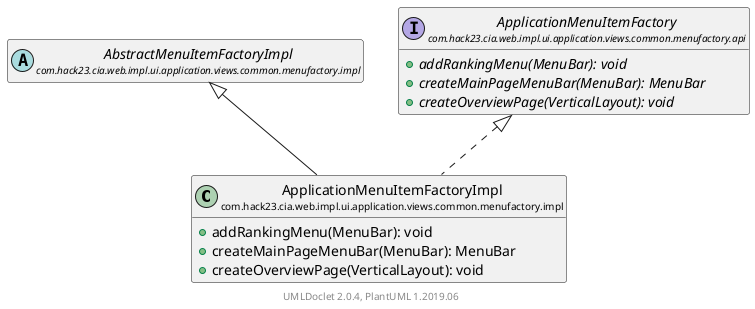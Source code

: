 @startuml
    set namespaceSeparator none
    hide empty fields
    hide empty methods

    class "<size:14>ApplicationMenuItemFactoryImpl\n<size:10>com.hack23.cia.web.impl.ui.application.views.common.menufactory.impl" as com.hack23.cia.web.impl.ui.application.views.common.menufactory.impl.ApplicationMenuItemFactoryImpl [[ApplicationMenuItemFactoryImpl.html]] {
        +addRankingMenu(MenuBar): void
        +createMainPageMenuBar(MenuBar): MenuBar
        +createOverviewPage(VerticalLayout): void
    }

    abstract class "<size:14>AbstractMenuItemFactoryImpl\n<size:10>com.hack23.cia.web.impl.ui.application.views.common.menufactory.impl" as com.hack23.cia.web.impl.ui.application.views.common.menufactory.impl.AbstractMenuItemFactoryImpl [[AbstractMenuItemFactoryImpl.html]]
    interface "<size:14>ApplicationMenuItemFactory\n<size:10>com.hack23.cia.web.impl.ui.application.views.common.menufactory.api" as com.hack23.cia.web.impl.ui.application.views.common.menufactory.api.ApplicationMenuItemFactory [[../api/ApplicationMenuItemFactory.html]] {
        {abstract} +addRankingMenu(MenuBar): void
        {abstract} +createMainPageMenuBar(MenuBar): MenuBar
        {abstract} +createOverviewPage(VerticalLayout): void
    }

    com.hack23.cia.web.impl.ui.application.views.common.menufactory.impl.AbstractMenuItemFactoryImpl <|-- com.hack23.cia.web.impl.ui.application.views.common.menufactory.impl.ApplicationMenuItemFactoryImpl
    com.hack23.cia.web.impl.ui.application.views.common.menufactory.api.ApplicationMenuItemFactory <|.. com.hack23.cia.web.impl.ui.application.views.common.menufactory.impl.ApplicationMenuItemFactoryImpl

    center footer UMLDoclet 2.0.4, PlantUML 1.2019.06
@enduml
